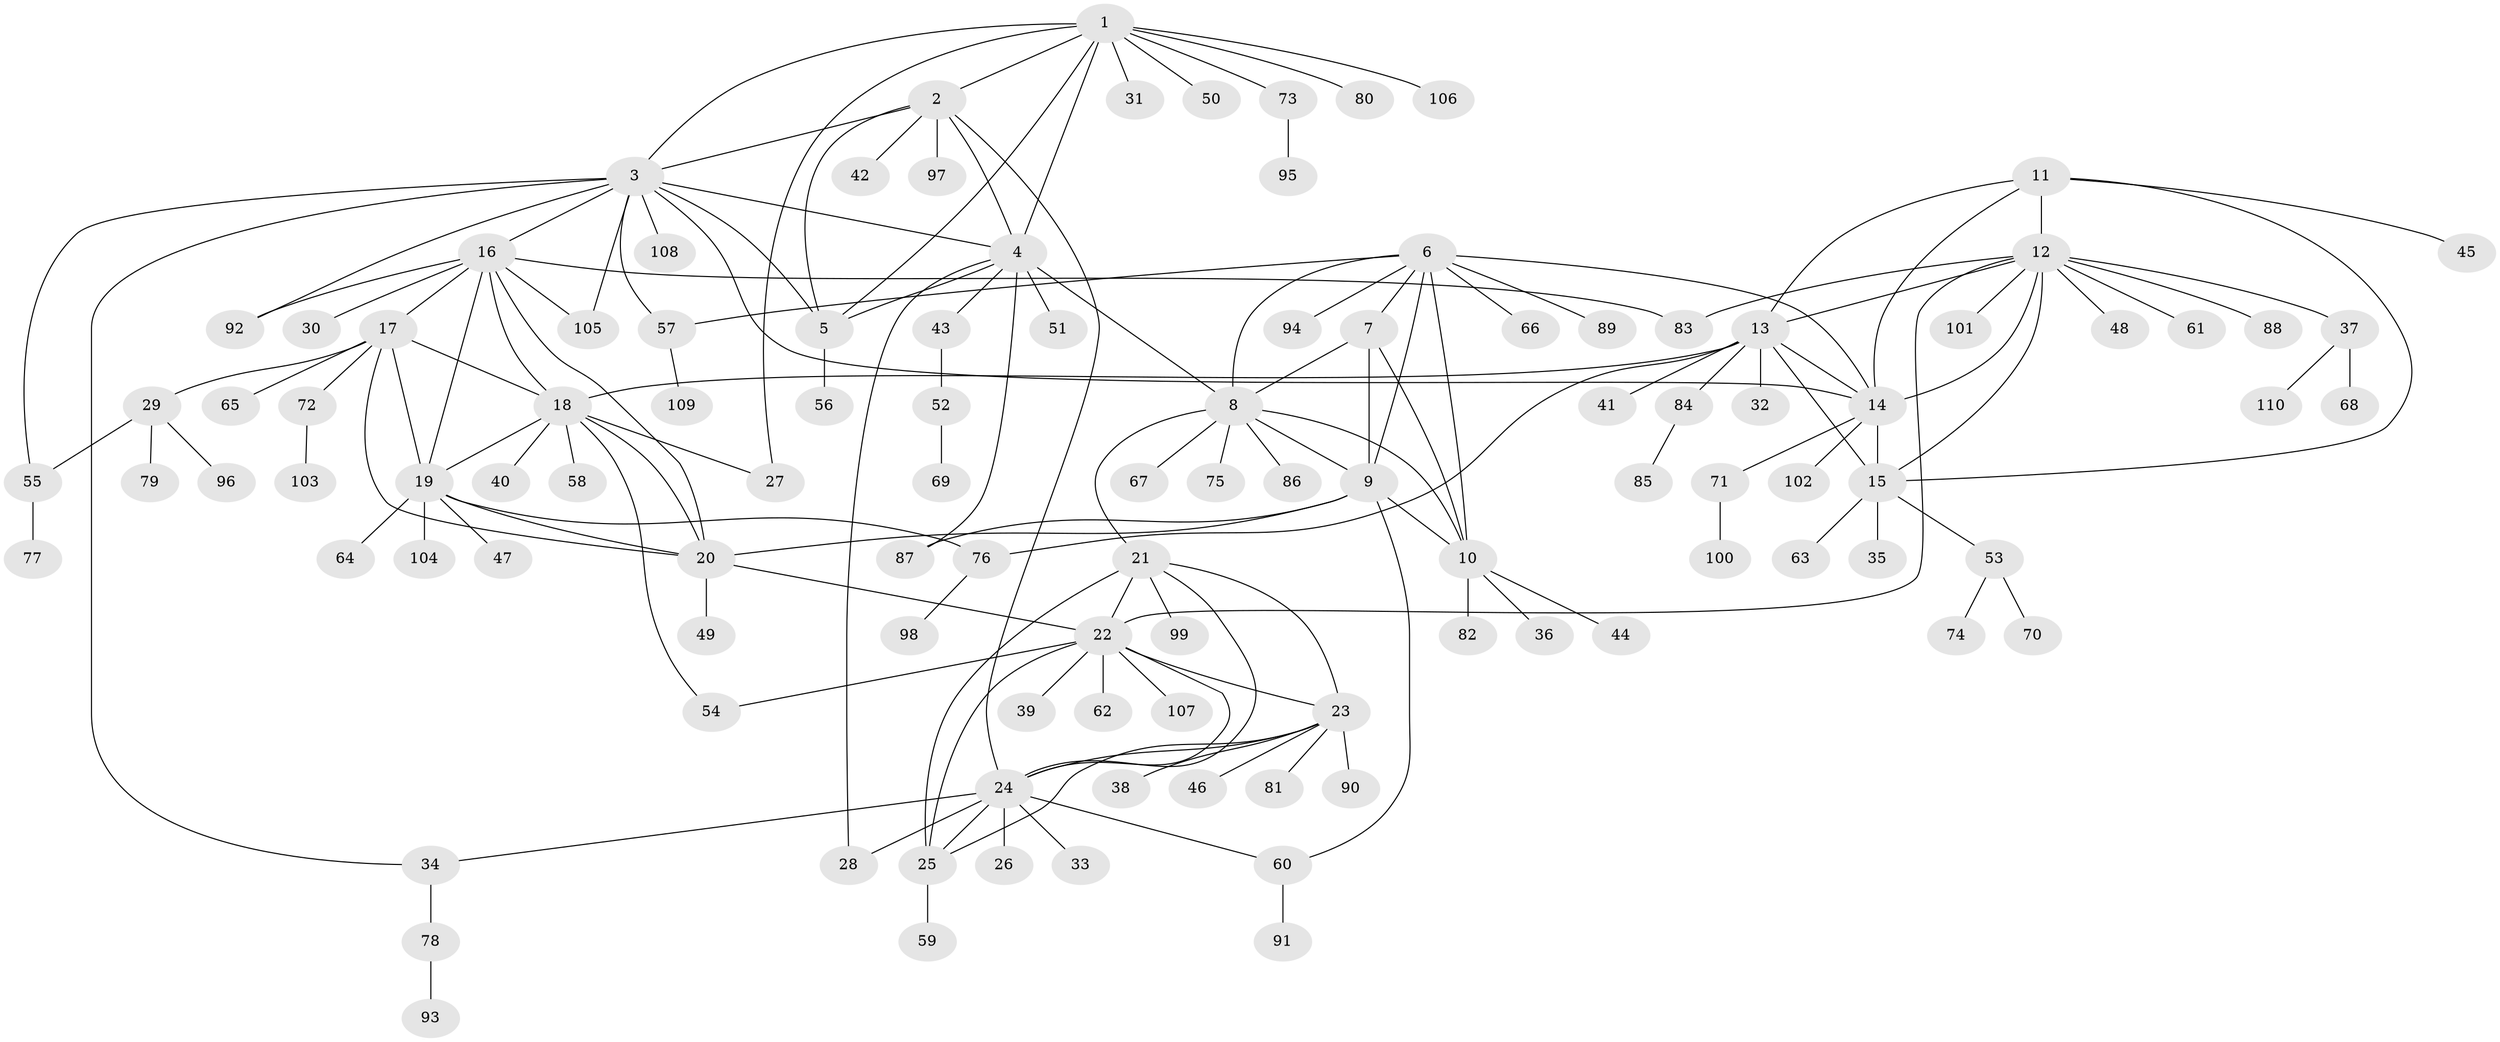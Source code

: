 // Generated by graph-tools (version 1.1) at 2025/02/03/09/25 03:02:45]
// undirected, 110 vertices, 157 edges
graph export_dot {
graph [start="1"]
  node [color=gray90,style=filled];
  1;
  2;
  3;
  4;
  5;
  6;
  7;
  8;
  9;
  10;
  11;
  12;
  13;
  14;
  15;
  16;
  17;
  18;
  19;
  20;
  21;
  22;
  23;
  24;
  25;
  26;
  27;
  28;
  29;
  30;
  31;
  32;
  33;
  34;
  35;
  36;
  37;
  38;
  39;
  40;
  41;
  42;
  43;
  44;
  45;
  46;
  47;
  48;
  49;
  50;
  51;
  52;
  53;
  54;
  55;
  56;
  57;
  58;
  59;
  60;
  61;
  62;
  63;
  64;
  65;
  66;
  67;
  68;
  69;
  70;
  71;
  72;
  73;
  74;
  75;
  76;
  77;
  78;
  79;
  80;
  81;
  82;
  83;
  84;
  85;
  86;
  87;
  88;
  89;
  90;
  91;
  92;
  93;
  94;
  95;
  96;
  97;
  98;
  99;
  100;
  101;
  102;
  103;
  104;
  105;
  106;
  107;
  108;
  109;
  110;
  1 -- 2;
  1 -- 3;
  1 -- 4;
  1 -- 5;
  1 -- 27;
  1 -- 31;
  1 -- 50;
  1 -- 73;
  1 -- 80;
  1 -- 106;
  2 -- 3;
  2 -- 4;
  2 -- 5;
  2 -- 24;
  2 -- 42;
  2 -- 97;
  3 -- 4;
  3 -- 5;
  3 -- 14;
  3 -- 16;
  3 -- 34;
  3 -- 55;
  3 -- 57;
  3 -- 92;
  3 -- 105;
  3 -- 108;
  4 -- 5;
  4 -- 8;
  4 -- 28;
  4 -- 43;
  4 -- 51;
  4 -- 87;
  5 -- 56;
  6 -- 7;
  6 -- 8;
  6 -- 9;
  6 -- 10;
  6 -- 14;
  6 -- 57;
  6 -- 66;
  6 -- 89;
  6 -- 94;
  7 -- 8;
  7 -- 9;
  7 -- 10;
  8 -- 9;
  8 -- 10;
  8 -- 21;
  8 -- 67;
  8 -- 75;
  8 -- 86;
  9 -- 10;
  9 -- 20;
  9 -- 60;
  9 -- 87;
  10 -- 36;
  10 -- 44;
  10 -- 82;
  11 -- 12;
  11 -- 13;
  11 -- 14;
  11 -- 15;
  11 -- 45;
  12 -- 13;
  12 -- 14;
  12 -- 15;
  12 -- 22;
  12 -- 37;
  12 -- 48;
  12 -- 61;
  12 -- 83;
  12 -- 88;
  12 -- 101;
  13 -- 14;
  13 -- 15;
  13 -- 18;
  13 -- 32;
  13 -- 41;
  13 -- 76;
  13 -- 84;
  14 -- 15;
  14 -- 71;
  14 -- 102;
  15 -- 35;
  15 -- 53;
  15 -- 63;
  16 -- 17;
  16 -- 18;
  16 -- 19;
  16 -- 20;
  16 -- 30;
  16 -- 83;
  16 -- 92;
  16 -- 105;
  17 -- 18;
  17 -- 19;
  17 -- 20;
  17 -- 29;
  17 -- 65;
  17 -- 72;
  18 -- 19;
  18 -- 20;
  18 -- 27;
  18 -- 40;
  18 -- 54;
  18 -- 58;
  19 -- 20;
  19 -- 47;
  19 -- 64;
  19 -- 76;
  19 -- 104;
  20 -- 22;
  20 -- 49;
  21 -- 22;
  21 -- 23;
  21 -- 24;
  21 -- 25;
  21 -- 99;
  22 -- 23;
  22 -- 24;
  22 -- 25;
  22 -- 39;
  22 -- 54;
  22 -- 62;
  22 -- 107;
  23 -- 24;
  23 -- 25;
  23 -- 38;
  23 -- 46;
  23 -- 81;
  23 -- 90;
  24 -- 25;
  24 -- 26;
  24 -- 28;
  24 -- 33;
  24 -- 34;
  24 -- 60;
  25 -- 59;
  29 -- 55;
  29 -- 79;
  29 -- 96;
  34 -- 78;
  37 -- 68;
  37 -- 110;
  43 -- 52;
  52 -- 69;
  53 -- 70;
  53 -- 74;
  55 -- 77;
  57 -- 109;
  60 -- 91;
  71 -- 100;
  72 -- 103;
  73 -- 95;
  76 -- 98;
  78 -- 93;
  84 -- 85;
}
